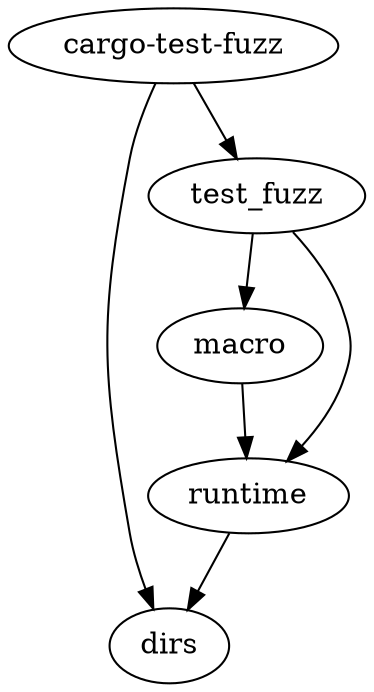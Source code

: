 digraph {
    "cargo-test-fuzz" -> "dirs"
    "cargo-test-fuzz" -> "test_fuzz"
    "macro" -> "runtime"
    "runtime" -> "dirs"
    "test_fuzz" -> "runtime"
    "test_fuzz" -> "macro"
}
